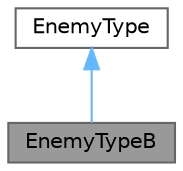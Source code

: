 digraph "EnemyTypeB"
{
 // LATEX_PDF_SIZE
  bgcolor="transparent";
  edge [fontname=Helvetica,fontsize=10,labelfontname=Helvetica,labelfontsize=10];
  node [fontname=Helvetica,fontsize=10,shape=box,height=0.2,width=0.4];
  Node1 [id="Node000001",label="EnemyTypeB",height=0.2,width=0.4,color="gray40", fillcolor="grey60", style="filled", fontcolor="black",tooltip="EnemyTypeB.h."];
  Node2 -> Node1 [id="edge1_Node000001_Node000002",dir="back",color="steelblue1",style="solid",tooltip=" "];
  Node2 [id="Node000002",label="EnemyType",height=0.2,width=0.4,color="gray40", fillcolor="white", style="filled",URL="$class_enemy_type.html",tooltip="The base class for different types of enemies in the game."];
}
